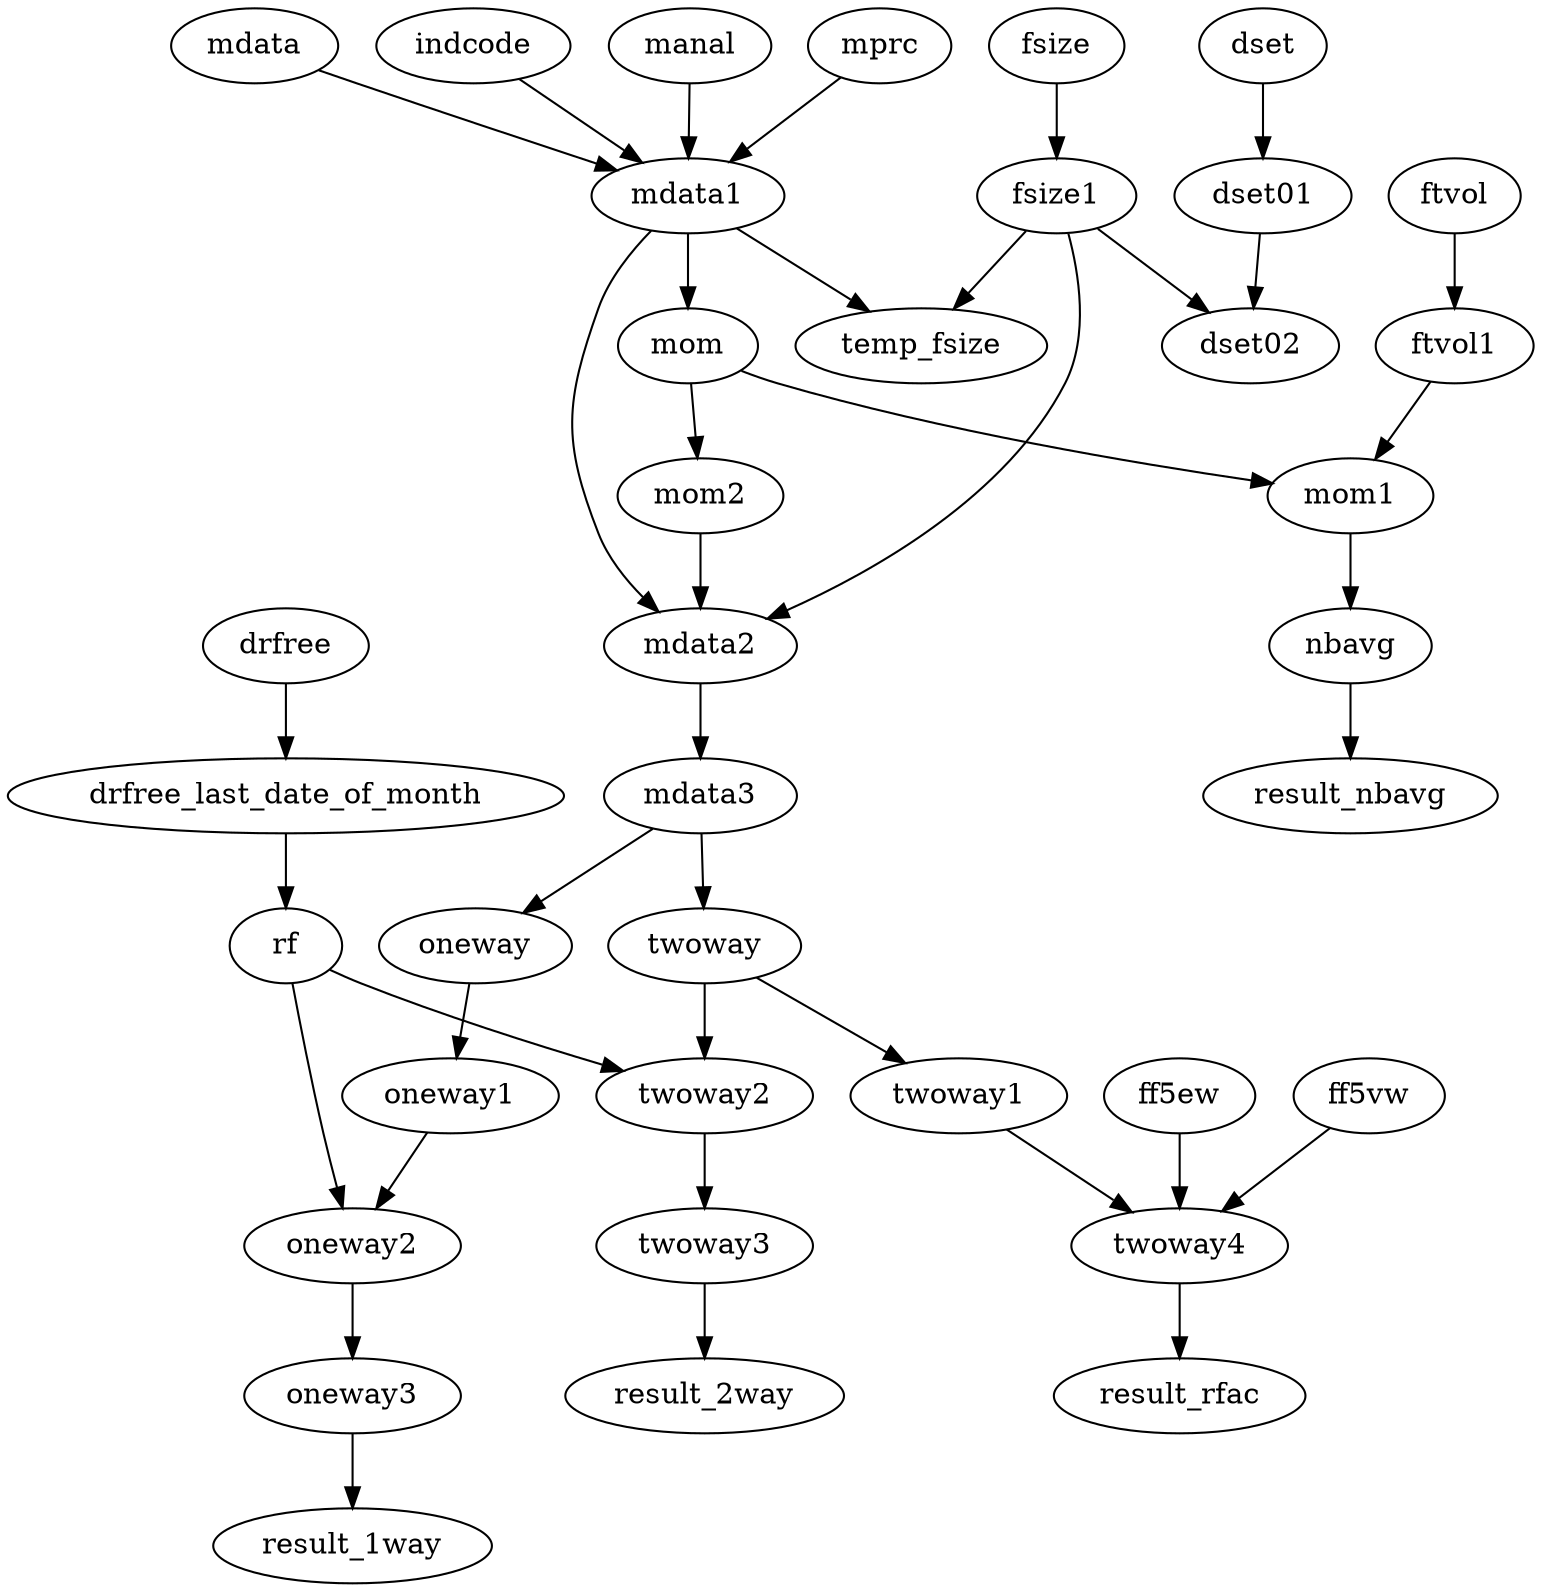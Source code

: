 digraph {
	drfree [label=drfree]
	drfree -> drfree_last_date_of_month
	drfree_last_date_of_month [label=drfree_last_date_of_month]
	drfree_last_date_of_month -> rf
	mdata [label=mdata]
	mdata -> mdata1
	indcode [label=indcode]
	indcode -> mdata1
	manal [label=manal]
	manal -> mdata1
	mprc [label=mprc]
	mprc -> mdata1
	mdata1 [label=mdata1]
	mdata1 -> temp_fsize
	mdata1 -> mdata2
	mdata1 -> mom
	ftvol [label=ftvol]
	ftvol -> ftvol1
	mom [label=mom]
	mom -> mom1
	mom -> mom2
	ftvol1 [label=ftvol1]
	ftvol1 -> mom1
	mom1 [label=mom1]
	mom1 -> nbavg
	nbavg [label=nbavg]
	nbavg -> result_nbavg
	fsize [label=fsize]
	fsize -> fsize1
	fsize1 [label=fsize1]
	fsize1 -> mdata2
	fsize1 -> dset02
	fsize1 -> temp_fsize
	mom2 [label=mom2]
	mom2 -> mdata2
	mdata2 [label=mdata2]
	mdata2 -> mdata3
	mdata3 [label=mdata3]
	mdata3 -> oneway
	mdata3 -> twoway
	oneway [label=oneway]
	oneway -> oneway1
	oneway1 [label=oneway1]
	oneway1 -> oneway2
	rf [label=rf]
	rf -> oneway2
	rf -> twoway2
	oneway2 [label=oneway2]
	oneway2 -> oneway3
	oneway3 [label=oneway3]
	oneway3 -> result_1way
	twoway [label=twoway]
	twoway -> twoway1
	twoway -> twoway2
	twoway2 [label=twoway2]
	twoway2 -> twoway3
	twoway3 [label=twoway3]
	twoway3 -> result_2way
	twoway1 [label=twoway1]
	twoway1 -> twoway4
	ff5ew [label=ff5ew]
	ff5ew -> twoway4
	ff5vw [label=ff5vw]
	ff5vw -> twoway4
	twoway4 [label=twoway4]
	twoway4 -> result_rfac
	dset [label=dset]
	dset -> dset01
	dset01 [label=dset01]
	dset01 -> dset02
}
